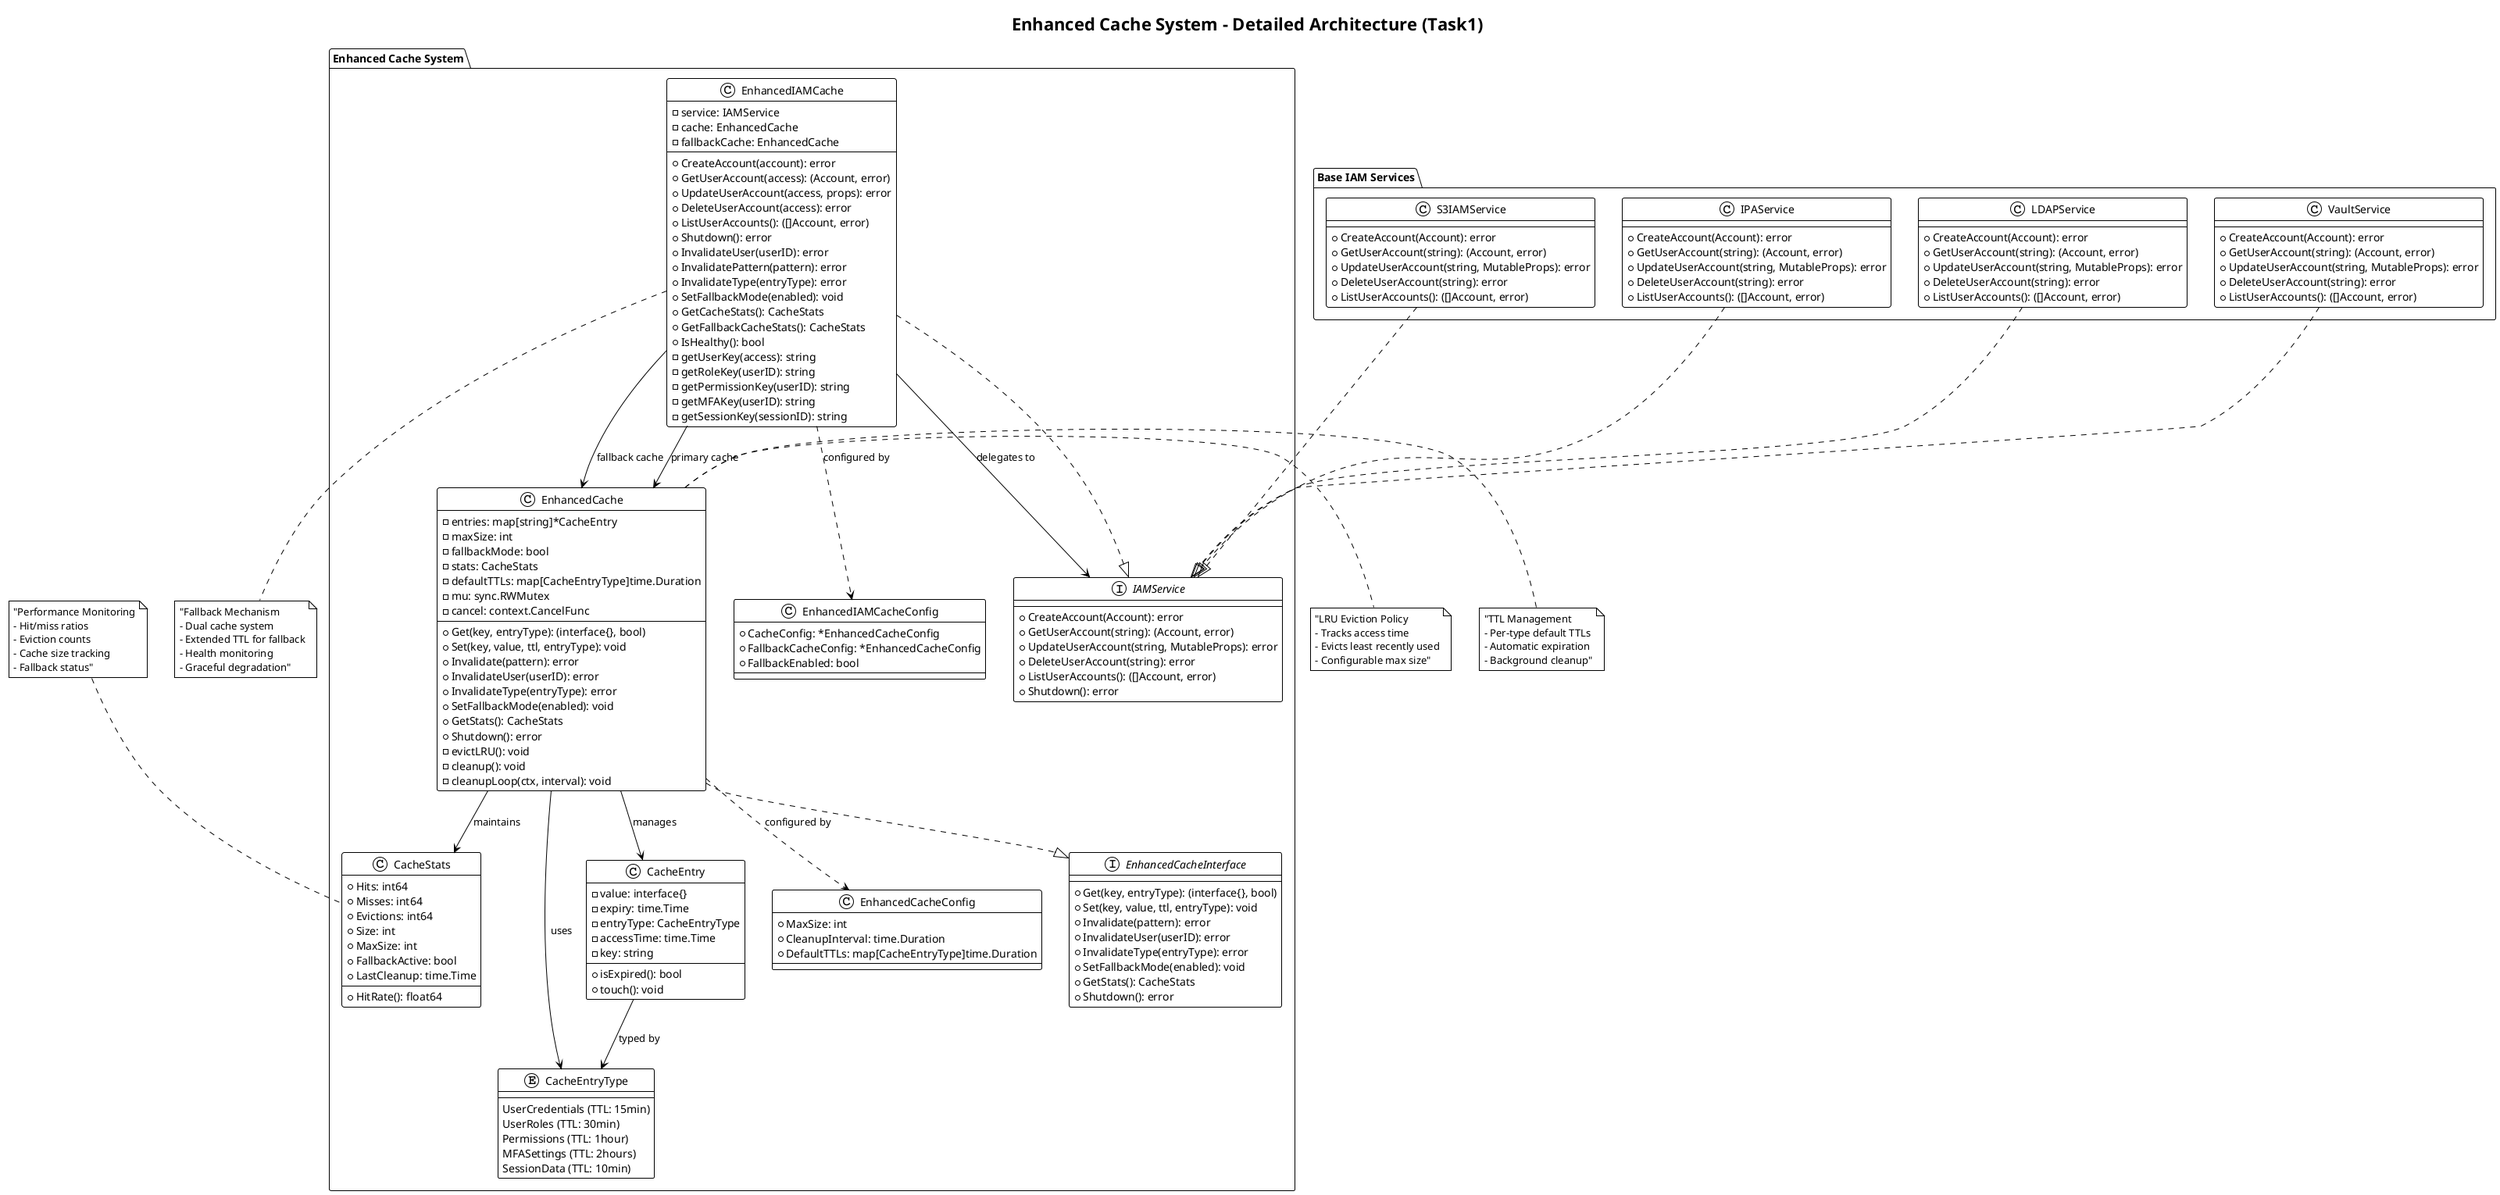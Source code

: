 @startuml Task1_Cache_Detailed_Architecture
!theme plain

title Enhanced Cache System - Detailed Architecture (Task1)

package "Enhanced Cache System" {
    
    ' =================================
    ' CACHE ENTRY TYPES
    ' =================================
    enum CacheEntryType {
        UserCredentials (TTL: 15min)
        UserRoles (TTL: 30min)
        Permissions (TTL: 1hour)
        MFASettings (TTL: 2hours)
        SessionData (TTL: 10min)
    }
    
    ' =================================
    ' CORE CACHE STRUCTURES
    ' =================================
    class CacheEntry {
        -value: interface{}
        -expiry: time.Time
        -entryType: CacheEntryType
        -accessTime: time.Time
        -key: string
        +isExpired(): bool
        +touch(): void
    }
    
    class CacheStats {
        +Hits: int64
        +Misses: int64
        +Evictions: int64
        +Size: int
        +MaxSize: int
        +FallbackActive: bool
        +LastCleanup: time.Time
        +HitRate(): float64
    }
    
    ' =================================
    ' ENHANCED CACHE CORE
    ' =================================
    class EnhancedCache {
        -entries: map[string]*CacheEntry
        -maxSize: int
        -fallbackMode: bool
        -stats: CacheStats
        -defaultTTLs: map[CacheEntryType]time.Duration
        -mu: sync.RWMutex
        -cancel: context.CancelFunc
        
        +Get(key, entryType): (interface{}, bool)
        +Set(key, value, ttl, entryType): void
        +Invalidate(pattern): error
        +InvalidateUser(userID): error
        +InvalidateType(entryType): error
        +SetFallbackMode(enabled): void
        +GetStats(): CacheStats
        +Shutdown(): error
        -evictLRU(): void
        -cleanup(): void
        -cleanupLoop(ctx, interval): void
    }
    
    ' =================================
    ' IAM CACHE WRAPPER
    ' =================================
    class EnhancedIAMCache {
        -service: IAMService
        -cache: EnhancedCache
        -fallbackCache: EnhancedCache
        
        +CreateAccount(account): error
        +GetUserAccount(access): (Account, error)
        +UpdateUserAccount(access, props): error
        +DeleteUserAccount(access): error
        +ListUserAccounts(): ([]Account, error)
        +Shutdown(): error
        +InvalidateUser(userID): error
        +InvalidatePattern(pattern): error
        +InvalidateType(entryType): error
        +SetFallbackMode(enabled): void
        +GetCacheStats(): CacheStats
        +GetFallbackCacheStats(): CacheStats
        +IsHealthy(): bool
        -getUserKey(access): string
        -getRoleKey(userID): string
        -getPermissionKey(userID): string
        -getMFAKey(userID): string
        -getSessionKey(sessionID): string
    }
    
    ' =================================
    ' CONFIGURATION
    ' =================================
    class EnhancedCacheConfig {
        +MaxSize: int
        +CleanupInterval: time.Duration
        +DefaultTTLs: map[CacheEntryType]time.Duration
    }
    
    class EnhancedIAMCacheConfig {
        +CacheConfig: *EnhancedCacheConfig
        +FallbackCacheConfig: *EnhancedCacheConfig
        +FallbackEnabled: bool
    }
    
    ' =================================
    ' INTERFACES
    ' =================================
    interface EnhancedCacheInterface {
        +Get(key, entryType): (interface{}, bool)
        +Set(key, value, ttl, entryType): void
        +Invalidate(pattern): error
        +InvalidateUser(userID): error
        +InvalidateType(entryType): error
        +SetFallbackMode(enabled): void
        +GetStats(): CacheStats
        +Shutdown(): error
    }
    
    interface IAMService {
        +CreateAccount(Account): error
        +GetUserAccount(string): (Account, error)
        +UpdateUserAccount(string, MutableProps): error
        +DeleteUserAccount(string): error
        +ListUserAccounts(): ([]Account, error)
        +Shutdown(): error
    }
    
    ' =================================
    ' RELATIONSHIPS
    ' =================================
    EnhancedCache ..|> EnhancedCacheInterface
    EnhancedIAMCache ..|> IAMService
    EnhancedIAMCache --> EnhancedCache : primary cache
    EnhancedIAMCache --> EnhancedCache : fallback cache
    EnhancedIAMCache --> IAMService : delegates to
    EnhancedCache --> CacheEntry : manages
    EnhancedCache --> CacheStats : maintains
    EnhancedCache --> CacheEntryType : uses
    CacheEntry --> CacheEntryType : typed by
    EnhancedCache ..> EnhancedCacheConfig : configured by
    EnhancedIAMCache ..> EnhancedIAMCacheConfig : configured by
}

' =================================
' EXTERNAL DEPENDENCIES
' =================================
package "Base IAM Services" {
    class LDAPService {
        +CreateAccount(Account): error
        +GetUserAccount(string): (Account, error)
        +UpdateUserAccount(string, MutableProps): error
        +DeleteUserAccount(string): error
        +ListUserAccounts(): ([]Account, error)
    }
    
    class VaultService {
        +CreateAccount(Account): error
        +GetUserAccount(string): (Account, error)
        +UpdateUserAccount(string, MutableProps): error
        +DeleteUserAccount(string): error
        +ListUserAccounts(): ([]Account, error)
    }
    
    class S3IAMService {
        +CreateAccount(Account): error
        +GetUserAccount(string): (Account, error)
        +UpdateUserAccount(string, MutableProps): error
        +DeleteUserAccount(string): error
        +ListUserAccounts(): ([]Account, error)
    }
    
    class IPAService {
        +CreateAccount(Account): error
        +GetUserAccount(string): (Account, error)
        +UpdateUserAccount(string, MutableProps): error
        +DeleteUserAccount(string): error
        +ListUserAccounts(): ([]Account, error)
    }
}

LDAPService ..|> IAMService
VaultService ..|> IAMService
S3IAMService ..|> IAMService
IPAService ..|> IAMService

' =================================
' CACHE FLOW ANNOTATIONS
' =================================
note right of EnhancedCache : "LRU Eviction Policy\n- Tracks access time\n- Evicts least recently used\n- Configurable max size"

note left of EnhancedCache : "TTL Management\n- Per-type default TTLs\n- Automatic expiration\n- Background cleanup"

note bottom of EnhancedIAMCache : "Fallback Mechanism\n- Dual cache system\n- Extended TTL for fallback\n- Health monitoring\n- Graceful degradation"

note top of CacheStats : "Performance Monitoring\n- Hit/miss ratios\n- Eviction counts\n- Cache size tracking\n- Fallback status"

@enduml
